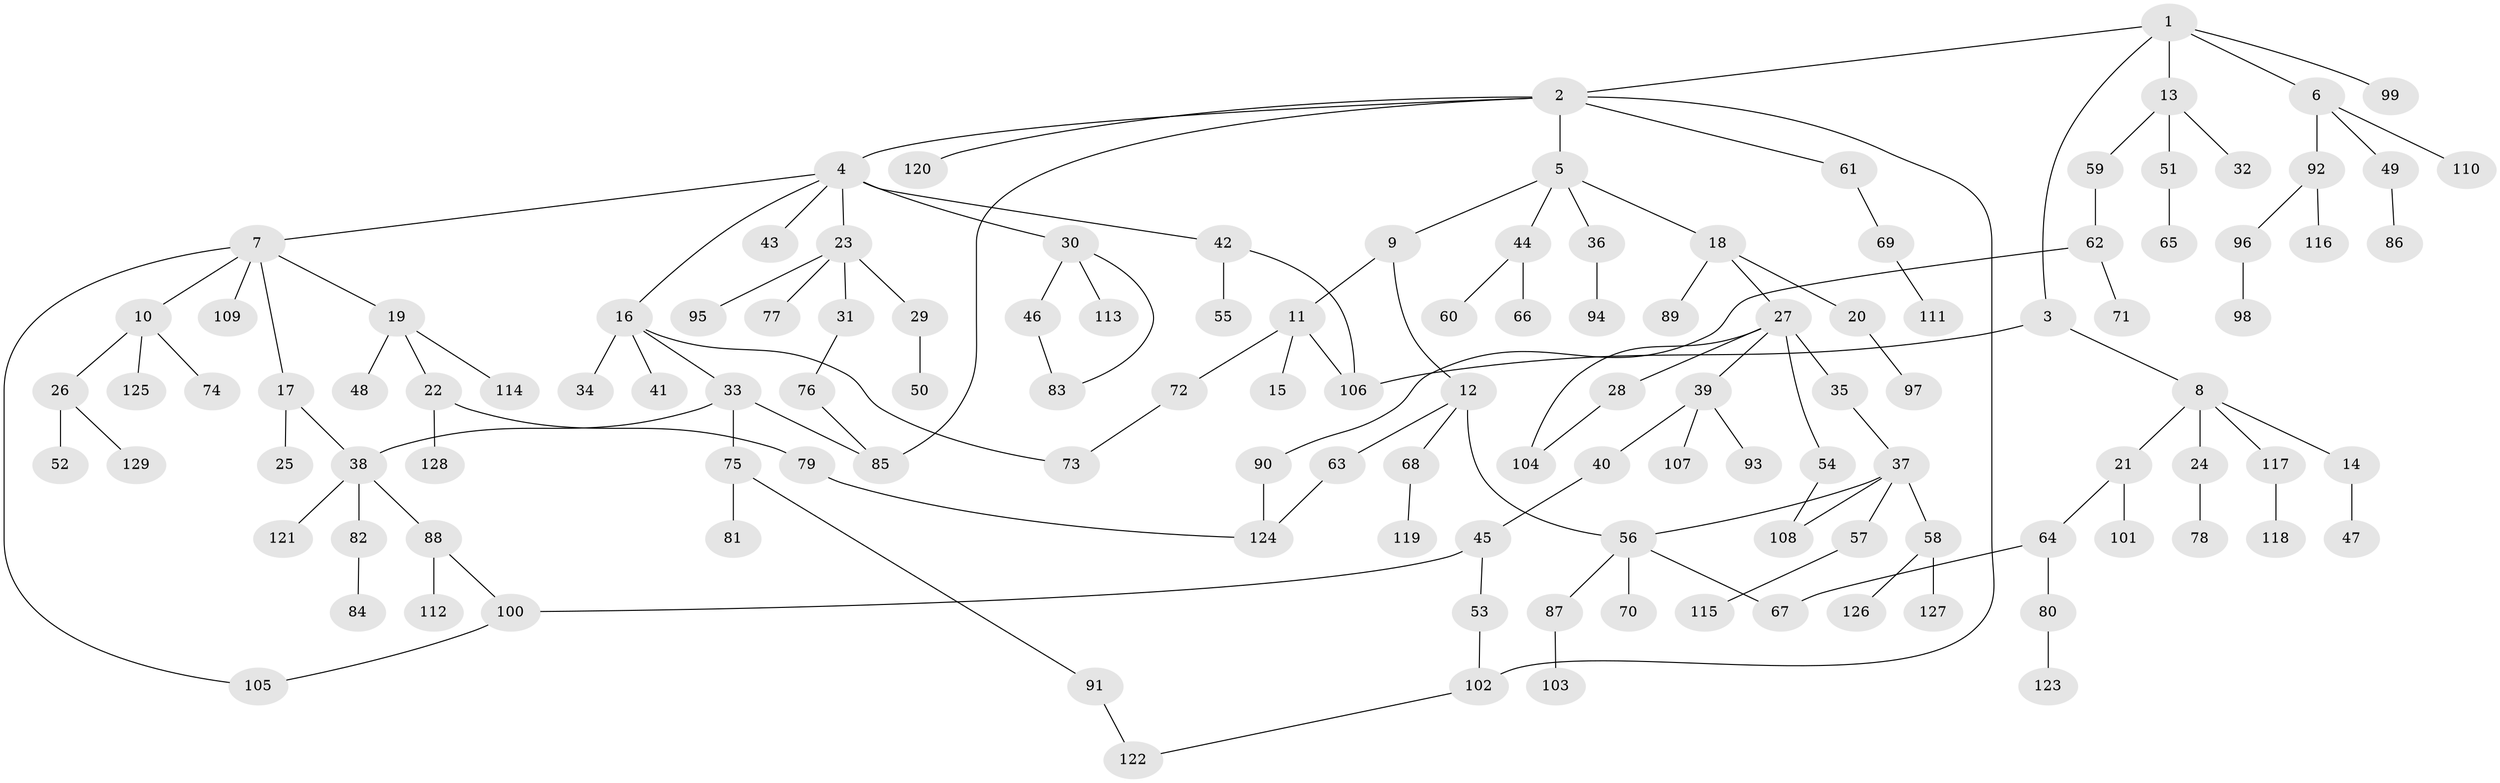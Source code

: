 // Generated by graph-tools (version 1.1) at 2025/13/03/09/25 04:13:20]
// undirected, 129 vertices, 145 edges
graph export_dot {
graph [start="1"]
  node [color=gray90,style=filled];
  1;
  2;
  3;
  4;
  5;
  6;
  7;
  8;
  9;
  10;
  11;
  12;
  13;
  14;
  15;
  16;
  17;
  18;
  19;
  20;
  21;
  22;
  23;
  24;
  25;
  26;
  27;
  28;
  29;
  30;
  31;
  32;
  33;
  34;
  35;
  36;
  37;
  38;
  39;
  40;
  41;
  42;
  43;
  44;
  45;
  46;
  47;
  48;
  49;
  50;
  51;
  52;
  53;
  54;
  55;
  56;
  57;
  58;
  59;
  60;
  61;
  62;
  63;
  64;
  65;
  66;
  67;
  68;
  69;
  70;
  71;
  72;
  73;
  74;
  75;
  76;
  77;
  78;
  79;
  80;
  81;
  82;
  83;
  84;
  85;
  86;
  87;
  88;
  89;
  90;
  91;
  92;
  93;
  94;
  95;
  96;
  97;
  98;
  99;
  100;
  101;
  102;
  103;
  104;
  105;
  106;
  107;
  108;
  109;
  110;
  111;
  112;
  113;
  114;
  115;
  116;
  117;
  118;
  119;
  120;
  121;
  122;
  123;
  124;
  125;
  126;
  127;
  128;
  129;
  1 -- 2;
  1 -- 3;
  1 -- 6;
  1 -- 13;
  1 -- 99;
  2 -- 4;
  2 -- 5;
  2 -- 61;
  2 -- 102;
  2 -- 120;
  2 -- 85;
  3 -- 8;
  3 -- 106;
  4 -- 7;
  4 -- 16;
  4 -- 23;
  4 -- 30;
  4 -- 42;
  4 -- 43;
  5 -- 9;
  5 -- 18;
  5 -- 36;
  5 -- 44;
  6 -- 49;
  6 -- 92;
  6 -- 110;
  7 -- 10;
  7 -- 17;
  7 -- 19;
  7 -- 109;
  7 -- 105;
  8 -- 14;
  8 -- 21;
  8 -- 24;
  8 -- 117;
  9 -- 11;
  9 -- 12;
  10 -- 26;
  10 -- 74;
  10 -- 125;
  11 -- 15;
  11 -- 72;
  11 -- 106;
  12 -- 63;
  12 -- 68;
  12 -- 56;
  13 -- 32;
  13 -- 51;
  13 -- 59;
  14 -- 47;
  16 -- 33;
  16 -- 34;
  16 -- 41;
  16 -- 73;
  17 -- 25;
  17 -- 38;
  18 -- 20;
  18 -- 27;
  18 -- 89;
  19 -- 22;
  19 -- 48;
  19 -- 114;
  20 -- 97;
  21 -- 64;
  21 -- 101;
  22 -- 79;
  22 -- 128;
  23 -- 29;
  23 -- 31;
  23 -- 77;
  23 -- 95;
  24 -- 78;
  26 -- 52;
  26 -- 129;
  27 -- 28;
  27 -- 35;
  27 -- 39;
  27 -- 54;
  27 -- 104;
  28 -- 104;
  29 -- 50;
  30 -- 46;
  30 -- 83;
  30 -- 113;
  31 -- 76;
  33 -- 38;
  33 -- 75;
  33 -- 85;
  35 -- 37;
  36 -- 94;
  37 -- 56;
  37 -- 57;
  37 -- 58;
  37 -- 108;
  38 -- 82;
  38 -- 88;
  38 -- 121;
  39 -- 40;
  39 -- 93;
  39 -- 107;
  40 -- 45;
  42 -- 55;
  42 -- 106;
  44 -- 60;
  44 -- 66;
  45 -- 53;
  45 -- 100;
  46 -- 83;
  49 -- 86;
  51 -- 65;
  53 -- 102;
  54 -- 108;
  56 -- 70;
  56 -- 87;
  56 -- 67;
  57 -- 115;
  58 -- 126;
  58 -- 127;
  59 -- 62;
  61 -- 69;
  62 -- 71;
  62 -- 90;
  63 -- 124;
  64 -- 67;
  64 -- 80;
  68 -- 119;
  69 -- 111;
  72 -- 73;
  75 -- 81;
  75 -- 91;
  76 -- 85;
  79 -- 124;
  80 -- 123;
  82 -- 84;
  87 -- 103;
  88 -- 112;
  88 -- 100;
  90 -- 124;
  91 -- 122;
  92 -- 96;
  92 -- 116;
  96 -- 98;
  100 -- 105;
  102 -- 122;
  117 -- 118;
}
